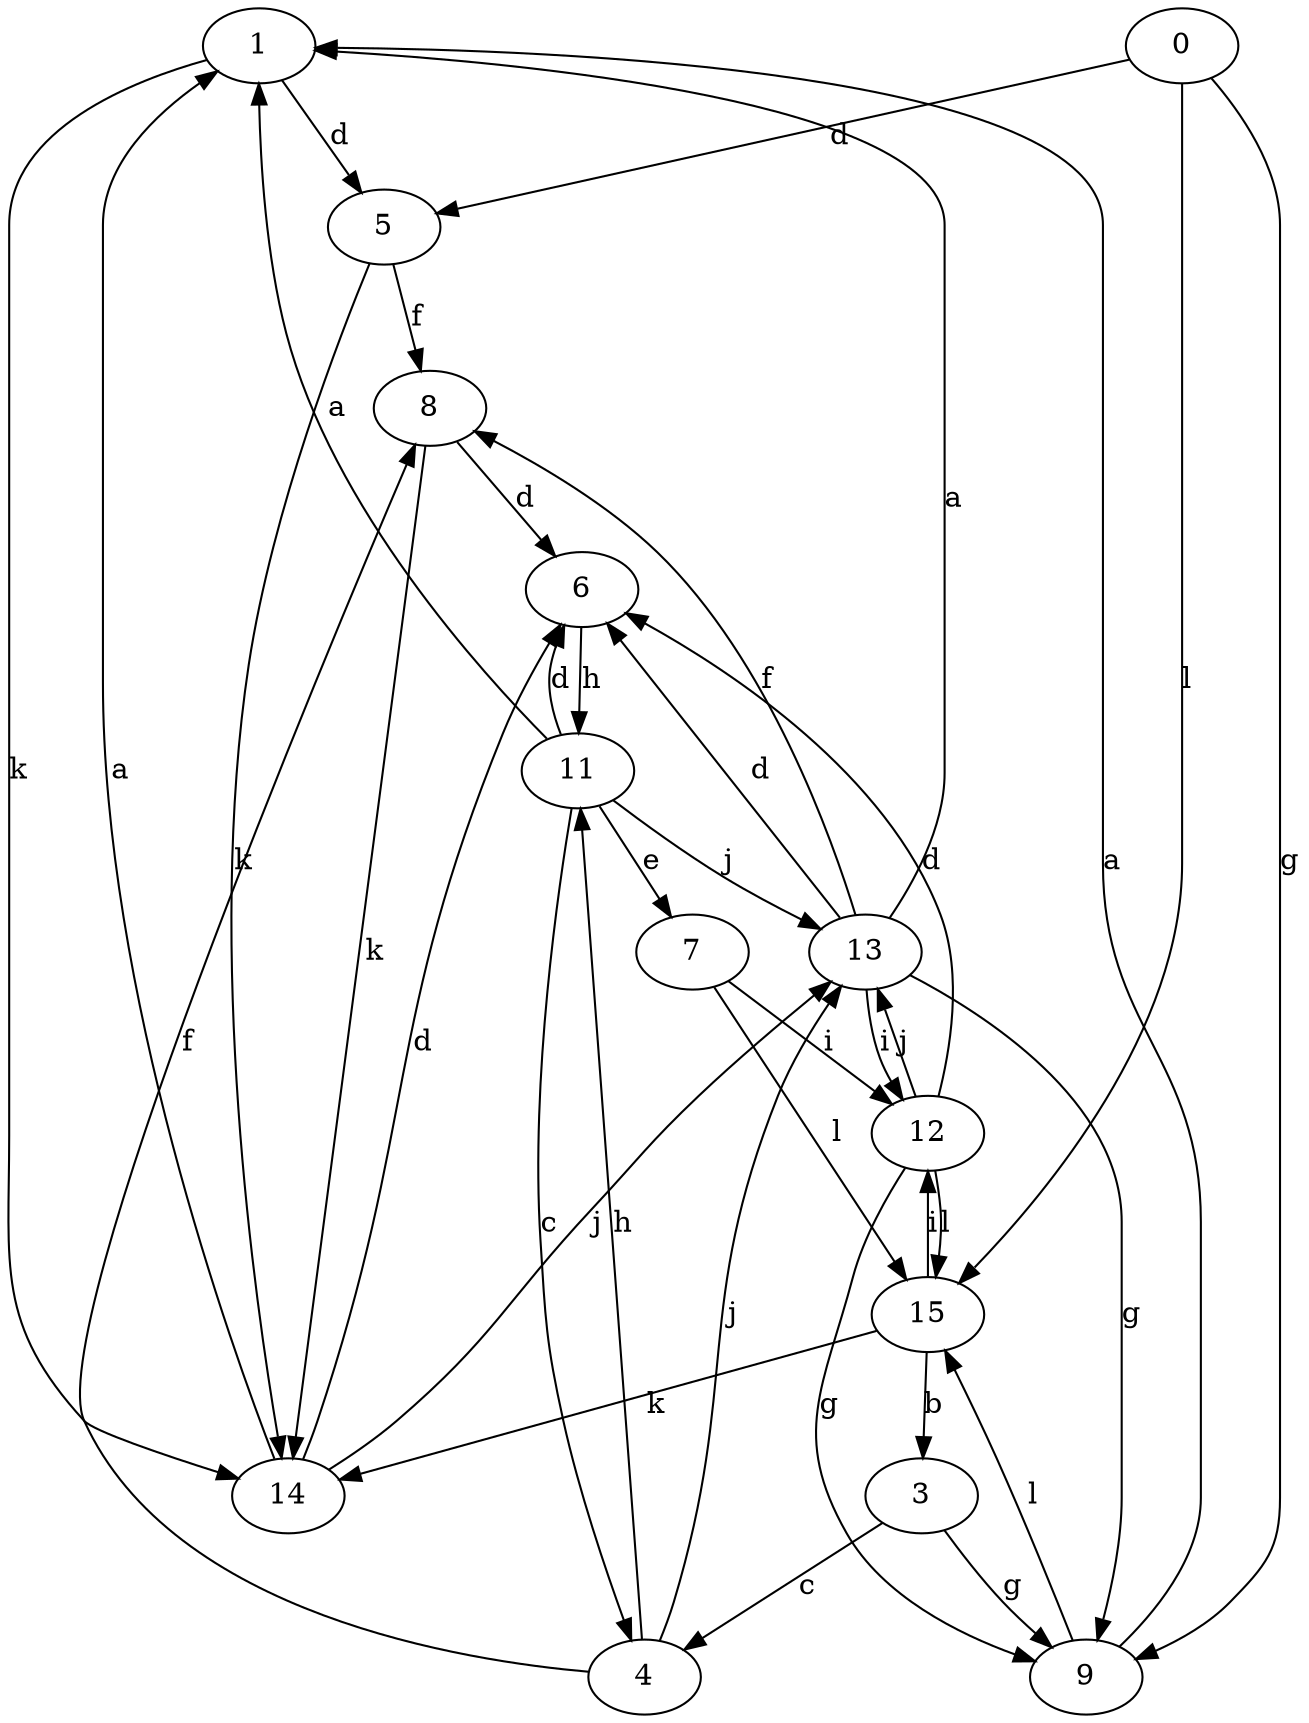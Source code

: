 strict digraph  {
1;
3;
0;
4;
5;
6;
7;
8;
9;
11;
12;
13;
14;
15;
1 -> 5  [label=d];
1 -> 14  [label=k];
3 -> 4  [label=c];
3 -> 9  [label=g];
0 -> 5  [label=d];
0 -> 9  [label=g];
0 -> 15  [label=l];
4 -> 8  [label=f];
4 -> 11  [label=h];
4 -> 13  [label=j];
5 -> 8  [label=f];
5 -> 14  [label=k];
6 -> 11  [label=h];
7 -> 12  [label=i];
7 -> 15  [label=l];
8 -> 6  [label=d];
8 -> 14  [label=k];
9 -> 1  [label=a];
9 -> 15  [label=l];
11 -> 1  [label=a];
11 -> 4  [label=c];
11 -> 6  [label=d];
11 -> 7  [label=e];
11 -> 13  [label=j];
12 -> 6  [label=d];
12 -> 9  [label=g];
12 -> 13  [label=j];
12 -> 15  [label=l];
13 -> 1  [label=a];
13 -> 6  [label=d];
13 -> 8  [label=f];
13 -> 9  [label=g];
13 -> 12  [label=i];
14 -> 1  [label=a];
14 -> 6  [label=d];
14 -> 13  [label=j];
15 -> 3  [label=b];
15 -> 12  [label=i];
15 -> 14  [label=k];
}
